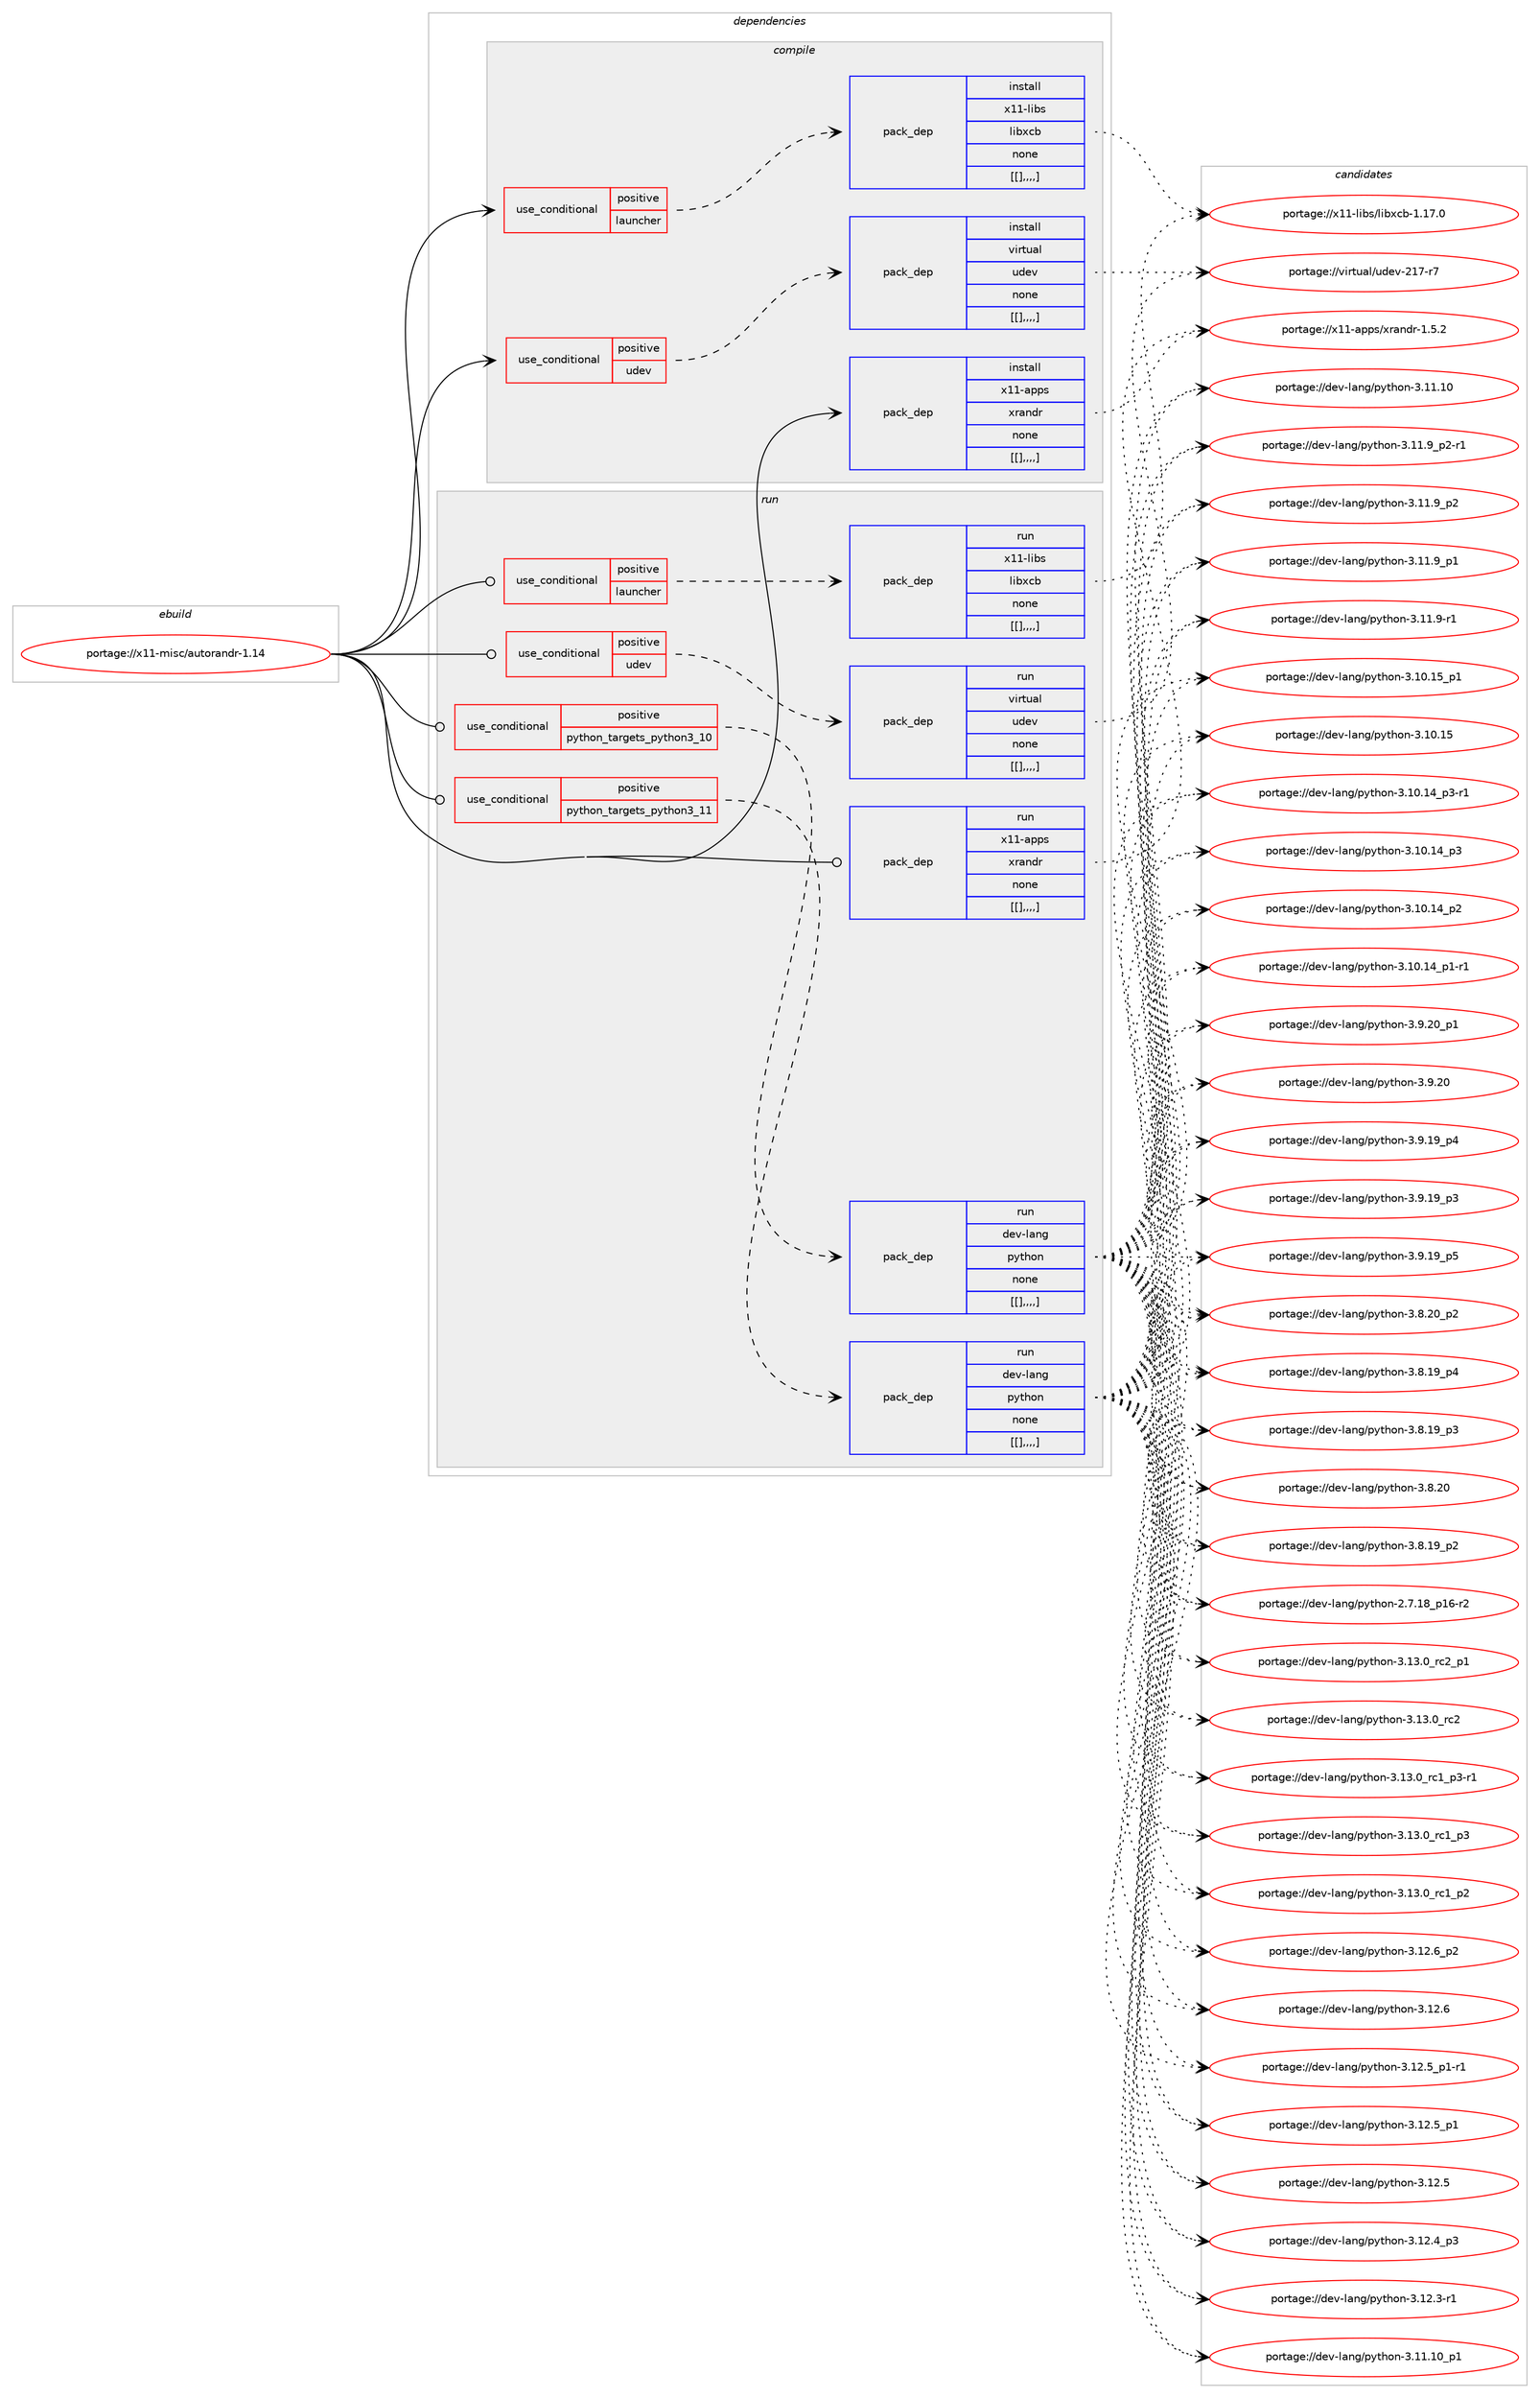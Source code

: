 digraph prolog {

# *************
# Graph options
# *************

newrank=true;
concentrate=true;
compound=true;
graph [rankdir=LR,fontname=Helvetica,fontsize=10,ranksep=1.5];#, ranksep=2.5, nodesep=0.2];
edge  [arrowhead=vee];
node  [fontname=Helvetica,fontsize=10];

# **********
# The ebuild
# **********

subgraph cluster_leftcol {
color=gray;
label=<<i>ebuild</i>>;
id [label="portage://x11-misc/autorandr-1.14", color=red, width=4, href="../x11-misc/autorandr-1.14.svg"];
}

# ****************
# The dependencies
# ****************

subgraph cluster_midcol {
color=gray;
label=<<i>dependencies</i>>;
subgraph cluster_compile {
fillcolor="#eeeeee";
style=filled;
label=<<i>compile</i>>;
subgraph cond127408 {
dependency473779 [label=<<TABLE BORDER="0" CELLBORDER="1" CELLSPACING="0" CELLPADDING="4"><TR><TD ROWSPAN="3" CELLPADDING="10">use_conditional</TD></TR><TR><TD>positive</TD></TR><TR><TD>launcher</TD></TR></TABLE>>, shape=none, color=red];
subgraph pack342966 {
dependency473780 [label=<<TABLE BORDER="0" CELLBORDER="1" CELLSPACING="0" CELLPADDING="4" WIDTH="220"><TR><TD ROWSPAN="6" CELLPADDING="30">pack_dep</TD></TR><TR><TD WIDTH="110">install</TD></TR><TR><TD>x11-libs</TD></TR><TR><TD>libxcb</TD></TR><TR><TD>none</TD></TR><TR><TD>[[],,,,]</TD></TR></TABLE>>, shape=none, color=blue];
}
dependency473779:e -> dependency473780:w [weight=20,style="dashed",arrowhead="vee"];
}
id:e -> dependency473779:w [weight=20,style="solid",arrowhead="vee"];
subgraph cond127409 {
dependency473781 [label=<<TABLE BORDER="0" CELLBORDER="1" CELLSPACING="0" CELLPADDING="4"><TR><TD ROWSPAN="3" CELLPADDING="10">use_conditional</TD></TR><TR><TD>positive</TD></TR><TR><TD>udev</TD></TR></TABLE>>, shape=none, color=red];
subgraph pack342967 {
dependency473782 [label=<<TABLE BORDER="0" CELLBORDER="1" CELLSPACING="0" CELLPADDING="4" WIDTH="220"><TR><TD ROWSPAN="6" CELLPADDING="30">pack_dep</TD></TR><TR><TD WIDTH="110">install</TD></TR><TR><TD>virtual</TD></TR><TR><TD>udev</TD></TR><TR><TD>none</TD></TR><TR><TD>[[],,,,]</TD></TR></TABLE>>, shape=none, color=blue];
}
dependency473781:e -> dependency473782:w [weight=20,style="dashed",arrowhead="vee"];
}
id:e -> dependency473781:w [weight=20,style="solid",arrowhead="vee"];
subgraph pack342968 {
dependency473783 [label=<<TABLE BORDER="0" CELLBORDER="1" CELLSPACING="0" CELLPADDING="4" WIDTH="220"><TR><TD ROWSPAN="6" CELLPADDING="30">pack_dep</TD></TR><TR><TD WIDTH="110">install</TD></TR><TR><TD>x11-apps</TD></TR><TR><TD>xrandr</TD></TR><TR><TD>none</TD></TR><TR><TD>[[],,,,]</TD></TR></TABLE>>, shape=none, color=blue];
}
id:e -> dependency473783:w [weight=20,style="solid",arrowhead="vee"];
}
subgraph cluster_compileandrun {
fillcolor="#eeeeee";
style=filled;
label=<<i>compile and run</i>>;
}
subgraph cluster_run {
fillcolor="#eeeeee";
style=filled;
label=<<i>run</i>>;
subgraph cond127410 {
dependency473784 [label=<<TABLE BORDER="0" CELLBORDER="1" CELLSPACING="0" CELLPADDING="4"><TR><TD ROWSPAN="3" CELLPADDING="10">use_conditional</TD></TR><TR><TD>positive</TD></TR><TR><TD>launcher</TD></TR></TABLE>>, shape=none, color=red];
subgraph pack342969 {
dependency473785 [label=<<TABLE BORDER="0" CELLBORDER="1" CELLSPACING="0" CELLPADDING="4" WIDTH="220"><TR><TD ROWSPAN="6" CELLPADDING="30">pack_dep</TD></TR><TR><TD WIDTH="110">run</TD></TR><TR><TD>x11-libs</TD></TR><TR><TD>libxcb</TD></TR><TR><TD>none</TD></TR><TR><TD>[[],,,,]</TD></TR></TABLE>>, shape=none, color=blue];
}
dependency473784:e -> dependency473785:w [weight=20,style="dashed",arrowhead="vee"];
}
id:e -> dependency473784:w [weight=20,style="solid",arrowhead="odot"];
subgraph cond127411 {
dependency473786 [label=<<TABLE BORDER="0" CELLBORDER="1" CELLSPACING="0" CELLPADDING="4"><TR><TD ROWSPAN="3" CELLPADDING="10">use_conditional</TD></TR><TR><TD>positive</TD></TR><TR><TD>python_targets_python3_10</TD></TR></TABLE>>, shape=none, color=red];
subgraph pack342970 {
dependency473787 [label=<<TABLE BORDER="0" CELLBORDER="1" CELLSPACING="0" CELLPADDING="4" WIDTH="220"><TR><TD ROWSPAN="6" CELLPADDING="30">pack_dep</TD></TR><TR><TD WIDTH="110">run</TD></TR><TR><TD>dev-lang</TD></TR><TR><TD>python</TD></TR><TR><TD>none</TD></TR><TR><TD>[[],,,,]</TD></TR></TABLE>>, shape=none, color=blue];
}
dependency473786:e -> dependency473787:w [weight=20,style="dashed",arrowhead="vee"];
}
id:e -> dependency473786:w [weight=20,style="solid",arrowhead="odot"];
subgraph cond127412 {
dependency473788 [label=<<TABLE BORDER="0" CELLBORDER="1" CELLSPACING="0" CELLPADDING="4"><TR><TD ROWSPAN="3" CELLPADDING="10">use_conditional</TD></TR><TR><TD>positive</TD></TR><TR><TD>python_targets_python3_11</TD></TR></TABLE>>, shape=none, color=red];
subgraph pack342971 {
dependency473789 [label=<<TABLE BORDER="0" CELLBORDER="1" CELLSPACING="0" CELLPADDING="4" WIDTH="220"><TR><TD ROWSPAN="6" CELLPADDING="30">pack_dep</TD></TR><TR><TD WIDTH="110">run</TD></TR><TR><TD>dev-lang</TD></TR><TR><TD>python</TD></TR><TR><TD>none</TD></TR><TR><TD>[[],,,,]</TD></TR></TABLE>>, shape=none, color=blue];
}
dependency473788:e -> dependency473789:w [weight=20,style="dashed",arrowhead="vee"];
}
id:e -> dependency473788:w [weight=20,style="solid",arrowhead="odot"];
subgraph cond127413 {
dependency473790 [label=<<TABLE BORDER="0" CELLBORDER="1" CELLSPACING="0" CELLPADDING="4"><TR><TD ROWSPAN="3" CELLPADDING="10">use_conditional</TD></TR><TR><TD>positive</TD></TR><TR><TD>udev</TD></TR></TABLE>>, shape=none, color=red];
subgraph pack342972 {
dependency473791 [label=<<TABLE BORDER="0" CELLBORDER="1" CELLSPACING="0" CELLPADDING="4" WIDTH="220"><TR><TD ROWSPAN="6" CELLPADDING="30">pack_dep</TD></TR><TR><TD WIDTH="110">run</TD></TR><TR><TD>virtual</TD></TR><TR><TD>udev</TD></TR><TR><TD>none</TD></TR><TR><TD>[[],,,,]</TD></TR></TABLE>>, shape=none, color=blue];
}
dependency473790:e -> dependency473791:w [weight=20,style="dashed",arrowhead="vee"];
}
id:e -> dependency473790:w [weight=20,style="solid",arrowhead="odot"];
subgraph pack342973 {
dependency473792 [label=<<TABLE BORDER="0" CELLBORDER="1" CELLSPACING="0" CELLPADDING="4" WIDTH="220"><TR><TD ROWSPAN="6" CELLPADDING="30">pack_dep</TD></TR><TR><TD WIDTH="110">run</TD></TR><TR><TD>x11-apps</TD></TR><TR><TD>xrandr</TD></TR><TR><TD>none</TD></TR><TR><TD>[[],,,,]</TD></TR></TABLE>>, shape=none, color=blue];
}
id:e -> dependency473792:w [weight=20,style="solid",arrowhead="odot"];
}
}

# **************
# The candidates
# **************

subgraph cluster_choices {
rank=same;
color=gray;
label=<<i>candidates</i>>;

subgraph choice342966 {
color=black;
nodesep=1;
choice120494945108105981154710810598120999845494649554648 [label="portage://x11-libs/libxcb-1.17.0", color=red, width=4,href="../x11-libs/libxcb-1.17.0.svg"];
dependency473780:e -> choice120494945108105981154710810598120999845494649554648:w [style=dotted,weight="100"];
}
subgraph choice342967 {
color=black;
nodesep=1;
choice1181051141161179710847117100101118455049554511455 [label="portage://virtual/udev-217-r7", color=red, width=4,href="../virtual/udev-217-r7.svg"];
dependency473782:e -> choice1181051141161179710847117100101118455049554511455:w [style=dotted,weight="100"];
}
subgraph choice342968 {
color=black;
nodesep=1;
choice120494945971121121154712011497110100114454946534650 [label="portage://x11-apps/xrandr-1.5.2", color=red, width=4,href="../x11-apps/xrandr-1.5.2.svg"];
dependency473783:e -> choice120494945971121121154712011497110100114454946534650:w [style=dotted,weight="100"];
}
subgraph choice342969 {
color=black;
nodesep=1;
choice120494945108105981154710810598120999845494649554648 [label="portage://x11-libs/libxcb-1.17.0", color=red, width=4,href="../x11-libs/libxcb-1.17.0.svg"];
dependency473785:e -> choice120494945108105981154710810598120999845494649554648:w [style=dotted,weight="100"];
}
subgraph choice342970 {
color=black;
nodesep=1;
choice100101118451089711010347112121116104111110455146495146489511499509511249 [label="portage://dev-lang/python-3.13.0_rc2_p1", color=red, width=4,href="../dev-lang/python-3.13.0_rc2_p1.svg"];
choice10010111845108971101034711212111610411111045514649514648951149950 [label="portage://dev-lang/python-3.13.0_rc2", color=red, width=4,href="../dev-lang/python-3.13.0_rc2.svg"];
choice1001011184510897110103471121211161041111104551464951464895114994995112514511449 [label="portage://dev-lang/python-3.13.0_rc1_p3-r1", color=red, width=4,href="../dev-lang/python-3.13.0_rc1_p3-r1.svg"];
choice100101118451089711010347112121116104111110455146495146489511499499511251 [label="portage://dev-lang/python-3.13.0_rc1_p3", color=red, width=4,href="../dev-lang/python-3.13.0_rc1_p3.svg"];
choice100101118451089711010347112121116104111110455146495146489511499499511250 [label="portage://dev-lang/python-3.13.0_rc1_p2", color=red, width=4,href="../dev-lang/python-3.13.0_rc1_p2.svg"];
choice100101118451089711010347112121116104111110455146495046549511250 [label="portage://dev-lang/python-3.12.6_p2", color=red, width=4,href="../dev-lang/python-3.12.6_p2.svg"];
choice10010111845108971101034711212111610411111045514649504654 [label="portage://dev-lang/python-3.12.6", color=red, width=4,href="../dev-lang/python-3.12.6.svg"];
choice1001011184510897110103471121211161041111104551464950465395112494511449 [label="portage://dev-lang/python-3.12.5_p1-r1", color=red, width=4,href="../dev-lang/python-3.12.5_p1-r1.svg"];
choice100101118451089711010347112121116104111110455146495046539511249 [label="portage://dev-lang/python-3.12.5_p1", color=red, width=4,href="../dev-lang/python-3.12.5_p1.svg"];
choice10010111845108971101034711212111610411111045514649504653 [label="portage://dev-lang/python-3.12.5", color=red, width=4,href="../dev-lang/python-3.12.5.svg"];
choice100101118451089711010347112121116104111110455146495046529511251 [label="portage://dev-lang/python-3.12.4_p3", color=red, width=4,href="../dev-lang/python-3.12.4_p3.svg"];
choice100101118451089711010347112121116104111110455146495046514511449 [label="portage://dev-lang/python-3.12.3-r1", color=red, width=4,href="../dev-lang/python-3.12.3-r1.svg"];
choice10010111845108971101034711212111610411111045514649494649489511249 [label="portage://dev-lang/python-3.11.10_p1", color=red, width=4,href="../dev-lang/python-3.11.10_p1.svg"];
choice1001011184510897110103471121211161041111104551464949464948 [label="portage://dev-lang/python-3.11.10", color=red, width=4,href="../dev-lang/python-3.11.10.svg"];
choice1001011184510897110103471121211161041111104551464949465795112504511449 [label="portage://dev-lang/python-3.11.9_p2-r1", color=red, width=4,href="../dev-lang/python-3.11.9_p2-r1.svg"];
choice100101118451089711010347112121116104111110455146494946579511250 [label="portage://dev-lang/python-3.11.9_p2", color=red, width=4,href="../dev-lang/python-3.11.9_p2.svg"];
choice100101118451089711010347112121116104111110455146494946579511249 [label="portage://dev-lang/python-3.11.9_p1", color=red, width=4,href="../dev-lang/python-3.11.9_p1.svg"];
choice100101118451089711010347112121116104111110455146494946574511449 [label="portage://dev-lang/python-3.11.9-r1", color=red, width=4,href="../dev-lang/python-3.11.9-r1.svg"];
choice10010111845108971101034711212111610411111045514649484649539511249 [label="portage://dev-lang/python-3.10.15_p1", color=red, width=4,href="../dev-lang/python-3.10.15_p1.svg"];
choice1001011184510897110103471121211161041111104551464948464953 [label="portage://dev-lang/python-3.10.15", color=red, width=4,href="../dev-lang/python-3.10.15.svg"];
choice100101118451089711010347112121116104111110455146494846495295112514511449 [label="portage://dev-lang/python-3.10.14_p3-r1", color=red, width=4,href="../dev-lang/python-3.10.14_p3-r1.svg"];
choice10010111845108971101034711212111610411111045514649484649529511251 [label="portage://dev-lang/python-3.10.14_p3", color=red, width=4,href="../dev-lang/python-3.10.14_p3.svg"];
choice10010111845108971101034711212111610411111045514649484649529511250 [label="portage://dev-lang/python-3.10.14_p2", color=red, width=4,href="../dev-lang/python-3.10.14_p2.svg"];
choice100101118451089711010347112121116104111110455146494846495295112494511449 [label="portage://dev-lang/python-3.10.14_p1-r1", color=red, width=4,href="../dev-lang/python-3.10.14_p1-r1.svg"];
choice100101118451089711010347112121116104111110455146574650489511249 [label="portage://dev-lang/python-3.9.20_p1", color=red, width=4,href="../dev-lang/python-3.9.20_p1.svg"];
choice10010111845108971101034711212111610411111045514657465048 [label="portage://dev-lang/python-3.9.20", color=red, width=4,href="../dev-lang/python-3.9.20.svg"];
choice100101118451089711010347112121116104111110455146574649579511253 [label="portage://dev-lang/python-3.9.19_p5", color=red, width=4,href="../dev-lang/python-3.9.19_p5.svg"];
choice100101118451089711010347112121116104111110455146574649579511252 [label="portage://dev-lang/python-3.9.19_p4", color=red, width=4,href="../dev-lang/python-3.9.19_p4.svg"];
choice100101118451089711010347112121116104111110455146574649579511251 [label="portage://dev-lang/python-3.9.19_p3", color=red, width=4,href="../dev-lang/python-3.9.19_p3.svg"];
choice100101118451089711010347112121116104111110455146564650489511250 [label="portage://dev-lang/python-3.8.20_p2", color=red, width=4,href="../dev-lang/python-3.8.20_p2.svg"];
choice10010111845108971101034711212111610411111045514656465048 [label="portage://dev-lang/python-3.8.20", color=red, width=4,href="../dev-lang/python-3.8.20.svg"];
choice100101118451089711010347112121116104111110455146564649579511252 [label="portage://dev-lang/python-3.8.19_p4", color=red, width=4,href="../dev-lang/python-3.8.19_p4.svg"];
choice100101118451089711010347112121116104111110455146564649579511251 [label="portage://dev-lang/python-3.8.19_p3", color=red, width=4,href="../dev-lang/python-3.8.19_p3.svg"];
choice100101118451089711010347112121116104111110455146564649579511250 [label="portage://dev-lang/python-3.8.19_p2", color=red, width=4,href="../dev-lang/python-3.8.19_p2.svg"];
choice100101118451089711010347112121116104111110455046554649569511249544511450 [label="portage://dev-lang/python-2.7.18_p16-r2", color=red, width=4,href="../dev-lang/python-2.7.18_p16-r2.svg"];
dependency473787:e -> choice100101118451089711010347112121116104111110455146495146489511499509511249:w [style=dotted,weight="100"];
dependency473787:e -> choice10010111845108971101034711212111610411111045514649514648951149950:w [style=dotted,weight="100"];
dependency473787:e -> choice1001011184510897110103471121211161041111104551464951464895114994995112514511449:w [style=dotted,weight="100"];
dependency473787:e -> choice100101118451089711010347112121116104111110455146495146489511499499511251:w [style=dotted,weight="100"];
dependency473787:e -> choice100101118451089711010347112121116104111110455146495146489511499499511250:w [style=dotted,weight="100"];
dependency473787:e -> choice100101118451089711010347112121116104111110455146495046549511250:w [style=dotted,weight="100"];
dependency473787:e -> choice10010111845108971101034711212111610411111045514649504654:w [style=dotted,weight="100"];
dependency473787:e -> choice1001011184510897110103471121211161041111104551464950465395112494511449:w [style=dotted,weight="100"];
dependency473787:e -> choice100101118451089711010347112121116104111110455146495046539511249:w [style=dotted,weight="100"];
dependency473787:e -> choice10010111845108971101034711212111610411111045514649504653:w [style=dotted,weight="100"];
dependency473787:e -> choice100101118451089711010347112121116104111110455146495046529511251:w [style=dotted,weight="100"];
dependency473787:e -> choice100101118451089711010347112121116104111110455146495046514511449:w [style=dotted,weight="100"];
dependency473787:e -> choice10010111845108971101034711212111610411111045514649494649489511249:w [style=dotted,weight="100"];
dependency473787:e -> choice1001011184510897110103471121211161041111104551464949464948:w [style=dotted,weight="100"];
dependency473787:e -> choice1001011184510897110103471121211161041111104551464949465795112504511449:w [style=dotted,weight="100"];
dependency473787:e -> choice100101118451089711010347112121116104111110455146494946579511250:w [style=dotted,weight="100"];
dependency473787:e -> choice100101118451089711010347112121116104111110455146494946579511249:w [style=dotted,weight="100"];
dependency473787:e -> choice100101118451089711010347112121116104111110455146494946574511449:w [style=dotted,weight="100"];
dependency473787:e -> choice10010111845108971101034711212111610411111045514649484649539511249:w [style=dotted,weight="100"];
dependency473787:e -> choice1001011184510897110103471121211161041111104551464948464953:w [style=dotted,weight="100"];
dependency473787:e -> choice100101118451089711010347112121116104111110455146494846495295112514511449:w [style=dotted,weight="100"];
dependency473787:e -> choice10010111845108971101034711212111610411111045514649484649529511251:w [style=dotted,weight="100"];
dependency473787:e -> choice10010111845108971101034711212111610411111045514649484649529511250:w [style=dotted,weight="100"];
dependency473787:e -> choice100101118451089711010347112121116104111110455146494846495295112494511449:w [style=dotted,weight="100"];
dependency473787:e -> choice100101118451089711010347112121116104111110455146574650489511249:w [style=dotted,weight="100"];
dependency473787:e -> choice10010111845108971101034711212111610411111045514657465048:w [style=dotted,weight="100"];
dependency473787:e -> choice100101118451089711010347112121116104111110455146574649579511253:w [style=dotted,weight="100"];
dependency473787:e -> choice100101118451089711010347112121116104111110455146574649579511252:w [style=dotted,weight="100"];
dependency473787:e -> choice100101118451089711010347112121116104111110455146574649579511251:w [style=dotted,weight="100"];
dependency473787:e -> choice100101118451089711010347112121116104111110455146564650489511250:w [style=dotted,weight="100"];
dependency473787:e -> choice10010111845108971101034711212111610411111045514656465048:w [style=dotted,weight="100"];
dependency473787:e -> choice100101118451089711010347112121116104111110455146564649579511252:w [style=dotted,weight="100"];
dependency473787:e -> choice100101118451089711010347112121116104111110455146564649579511251:w [style=dotted,weight="100"];
dependency473787:e -> choice100101118451089711010347112121116104111110455146564649579511250:w [style=dotted,weight="100"];
dependency473787:e -> choice100101118451089711010347112121116104111110455046554649569511249544511450:w [style=dotted,weight="100"];
}
subgraph choice342971 {
color=black;
nodesep=1;
choice100101118451089711010347112121116104111110455146495146489511499509511249 [label="portage://dev-lang/python-3.13.0_rc2_p1", color=red, width=4,href="../dev-lang/python-3.13.0_rc2_p1.svg"];
choice10010111845108971101034711212111610411111045514649514648951149950 [label="portage://dev-lang/python-3.13.0_rc2", color=red, width=4,href="../dev-lang/python-3.13.0_rc2.svg"];
choice1001011184510897110103471121211161041111104551464951464895114994995112514511449 [label="portage://dev-lang/python-3.13.0_rc1_p3-r1", color=red, width=4,href="../dev-lang/python-3.13.0_rc1_p3-r1.svg"];
choice100101118451089711010347112121116104111110455146495146489511499499511251 [label="portage://dev-lang/python-3.13.0_rc1_p3", color=red, width=4,href="../dev-lang/python-3.13.0_rc1_p3.svg"];
choice100101118451089711010347112121116104111110455146495146489511499499511250 [label="portage://dev-lang/python-3.13.0_rc1_p2", color=red, width=4,href="../dev-lang/python-3.13.0_rc1_p2.svg"];
choice100101118451089711010347112121116104111110455146495046549511250 [label="portage://dev-lang/python-3.12.6_p2", color=red, width=4,href="../dev-lang/python-3.12.6_p2.svg"];
choice10010111845108971101034711212111610411111045514649504654 [label="portage://dev-lang/python-3.12.6", color=red, width=4,href="../dev-lang/python-3.12.6.svg"];
choice1001011184510897110103471121211161041111104551464950465395112494511449 [label="portage://dev-lang/python-3.12.5_p1-r1", color=red, width=4,href="../dev-lang/python-3.12.5_p1-r1.svg"];
choice100101118451089711010347112121116104111110455146495046539511249 [label="portage://dev-lang/python-3.12.5_p1", color=red, width=4,href="../dev-lang/python-3.12.5_p1.svg"];
choice10010111845108971101034711212111610411111045514649504653 [label="portage://dev-lang/python-3.12.5", color=red, width=4,href="../dev-lang/python-3.12.5.svg"];
choice100101118451089711010347112121116104111110455146495046529511251 [label="portage://dev-lang/python-3.12.4_p3", color=red, width=4,href="../dev-lang/python-3.12.4_p3.svg"];
choice100101118451089711010347112121116104111110455146495046514511449 [label="portage://dev-lang/python-3.12.3-r1", color=red, width=4,href="../dev-lang/python-3.12.3-r1.svg"];
choice10010111845108971101034711212111610411111045514649494649489511249 [label="portage://dev-lang/python-3.11.10_p1", color=red, width=4,href="../dev-lang/python-3.11.10_p1.svg"];
choice1001011184510897110103471121211161041111104551464949464948 [label="portage://dev-lang/python-3.11.10", color=red, width=4,href="../dev-lang/python-3.11.10.svg"];
choice1001011184510897110103471121211161041111104551464949465795112504511449 [label="portage://dev-lang/python-3.11.9_p2-r1", color=red, width=4,href="../dev-lang/python-3.11.9_p2-r1.svg"];
choice100101118451089711010347112121116104111110455146494946579511250 [label="portage://dev-lang/python-3.11.9_p2", color=red, width=4,href="../dev-lang/python-3.11.9_p2.svg"];
choice100101118451089711010347112121116104111110455146494946579511249 [label="portage://dev-lang/python-3.11.9_p1", color=red, width=4,href="../dev-lang/python-3.11.9_p1.svg"];
choice100101118451089711010347112121116104111110455146494946574511449 [label="portage://dev-lang/python-3.11.9-r1", color=red, width=4,href="../dev-lang/python-3.11.9-r1.svg"];
choice10010111845108971101034711212111610411111045514649484649539511249 [label="portage://dev-lang/python-3.10.15_p1", color=red, width=4,href="../dev-lang/python-3.10.15_p1.svg"];
choice1001011184510897110103471121211161041111104551464948464953 [label="portage://dev-lang/python-3.10.15", color=red, width=4,href="../dev-lang/python-3.10.15.svg"];
choice100101118451089711010347112121116104111110455146494846495295112514511449 [label="portage://dev-lang/python-3.10.14_p3-r1", color=red, width=4,href="../dev-lang/python-3.10.14_p3-r1.svg"];
choice10010111845108971101034711212111610411111045514649484649529511251 [label="portage://dev-lang/python-3.10.14_p3", color=red, width=4,href="../dev-lang/python-3.10.14_p3.svg"];
choice10010111845108971101034711212111610411111045514649484649529511250 [label="portage://dev-lang/python-3.10.14_p2", color=red, width=4,href="../dev-lang/python-3.10.14_p2.svg"];
choice100101118451089711010347112121116104111110455146494846495295112494511449 [label="portage://dev-lang/python-3.10.14_p1-r1", color=red, width=4,href="../dev-lang/python-3.10.14_p1-r1.svg"];
choice100101118451089711010347112121116104111110455146574650489511249 [label="portage://dev-lang/python-3.9.20_p1", color=red, width=4,href="../dev-lang/python-3.9.20_p1.svg"];
choice10010111845108971101034711212111610411111045514657465048 [label="portage://dev-lang/python-3.9.20", color=red, width=4,href="../dev-lang/python-3.9.20.svg"];
choice100101118451089711010347112121116104111110455146574649579511253 [label="portage://dev-lang/python-3.9.19_p5", color=red, width=4,href="../dev-lang/python-3.9.19_p5.svg"];
choice100101118451089711010347112121116104111110455146574649579511252 [label="portage://dev-lang/python-3.9.19_p4", color=red, width=4,href="../dev-lang/python-3.9.19_p4.svg"];
choice100101118451089711010347112121116104111110455146574649579511251 [label="portage://dev-lang/python-3.9.19_p3", color=red, width=4,href="../dev-lang/python-3.9.19_p3.svg"];
choice100101118451089711010347112121116104111110455146564650489511250 [label="portage://dev-lang/python-3.8.20_p2", color=red, width=4,href="../dev-lang/python-3.8.20_p2.svg"];
choice10010111845108971101034711212111610411111045514656465048 [label="portage://dev-lang/python-3.8.20", color=red, width=4,href="../dev-lang/python-3.8.20.svg"];
choice100101118451089711010347112121116104111110455146564649579511252 [label="portage://dev-lang/python-3.8.19_p4", color=red, width=4,href="../dev-lang/python-3.8.19_p4.svg"];
choice100101118451089711010347112121116104111110455146564649579511251 [label="portage://dev-lang/python-3.8.19_p3", color=red, width=4,href="../dev-lang/python-3.8.19_p3.svg"];
choice100101118451089711010347112121116104111110455146564649579511250 [label="portage://dev-lang/python-3.8.19_p2", color=red, width=4,href="../dev-lang/python-3.8.19_p2.svg"];
choice100101118451089711010347112121116104111110455046554649569511249544511450 [label="portage://dev-lang/python-2.7.18_p16-r2", color=red, width=4,href="../dev-lang/python-2.7.18_p16-r2.svg"];
dependency473789:e -> choice100101118451089711010347112121116104111110455146495146489511499509511249:w [style=dotted,weight="100"];
dependency473789:e -> choice10010111845108971101034711212111610411111045514649514648951149950:w [style=dotted,weight="100"];
dependency473789:e -> choice1001011184510897110103471121211161041111104551464951464895114994995112514511449:w [style=dotted,weight="100"];
dependency473789:e -> choice100101118451089711010347112121116104111110455146495146489511499499511251:w [style=dotted,weight="100"];
dependency473789:e -> choice100101118451089711010347112121116104111110455146495146489511499499511250:w [style=dotted,weight="100"];
dependency473789:e -> choice100101118451089711010347112121116104111110455146495046549511250:w [style=dotted,weight="100"];
dependency473789:e -> choice10010111845108971101034711212111610411111045514649504654:w [style=dotted,weight="100"];
dependency473789:e -> choice1001011184510897110103471121211161041111104551464950465395112494511449:w [style=dotted,weight="100"];
dependency473789:e -> choice100101118451089711010347112121116104111110455146495046539511249:w [style=dotted,weight="100"];
dependency473789:e -> choice10010111845108971101034711212111610411111045514649504653:w [style=dotted,weight="100"];
dependency473789:e -> choice100101118451089711010347112121116104111110455146495046529511251:w [style=dotted,weight="100"];
dependency473789:e -> choice100101118451089711010347112121116104111110455146495046514511449:w [style=dotted,weight="100"];
dependency473789:e -> choice10010111845108971101034711212111610411111045514649494649489511249:w [style=dotted,weight="100"];
dependency473789:e -> choice1001011184510897110103471121211161041111104551464949464948:w [style=dotted,weight="100"];
dependency473789:e -> choice1001011184510897110103471121211161041111104551464949465795112504511449:w [style=dotted,weight="100"];
dependency473789:e -> choice100101118451089711010347112121116104111110455146494946579511250:w [style=dotted,weight="100"];
dependency473789:e -> choice100101118451089711010347112121116104111110455146494946579511249:w [style=dotted,weight="100"];
dependency473789:e -> choice100101118451089711010347112121116104111110455146494946574511449:w [style=dotted,weight="100"];
dependency473789:e -> choice10010111845108971101034711212111610411111045514649484649539511249:w [style=dotted,weight="100"];
dependency473789:e -> choice1001011184510897110103471121211161041111104551464948464953:w [style=dotted,weight="100"];
dependency473789:e -> choice100101118451089711010347112121116104111110455146494846495295112514511449:w [style=dotted,weight="100"];
dependency473789:e -> choice10010111845108971101034711212111610411111045514649484649529511251:w [style=dotted,weight="100"];
dependency473789:e -> choice10010111845108971101034711212111610411111045514649484649529511250:w [style=dotted,weight="100"];
dependency473789:e -> choice100101118451089711010347112121116104111110455146494846495295112494511449:w [style=dotted,weight="100"];
dependency473789:e -> choice100101118451089711010347112121116104111110455146574650489511249:w [style=dotted,weight="100"];
dependency473789:e -> choice10010111845108971101034711212111610411111045514657465048:w [style=dotted,weight="100"];
dependency473789:e -> choice100101118451089711010347112121116104111110455146574649579511253:w [style=dotted,weight="100"];
dependency473789:e -> choice100101118451089711010347112121116104111110455146574649579511252:w [style=dotted,weight="100"];
dependency473789:e -> choice100101118451089711010347112121116104111110455146574649579511251:w [style=dotted,weight="100"];
dependency473789:e -> choice100101118451089711010347112121116104111110455146564650489511250:w [style=dotted,weight="100"];
dependency473789:e -> choice10010111845108971101034711212111610411111045514656465048:w [style=dotted,weight="100"];
dependency473789:e -> choice100101118451089711010347112121116104111110455146564649579511252:w [style=dotted,weight="100"];
dependency473789:e -> choice100101118451089711010347112121116104111110455146564649579511251:w [style=dotted,weight="100"];
dependency473789:e -> choice100101118451089711010347112121116104111110455146564649579511250:w [style=dotted,weight="100"];
dependency473789:e -> choice100101118451089711010347112121116104111110455046554649569511249544511450:w [style=dotted,weight="100"];
}
subgraph choice342972 {
color=black;
nodesep=1;
choice1181051141161179710847117100101118455049554511455 [label="portage://virtual/udev-217-r7", color=red, width=4,href="../virtual/udev-217-r7.svg"];
dependency473791:e -> choice1181051141161179710847117100101118455049554511455:w [style=dotted,weight="100"];
}
subgraph choice342973 {
color=black;
nodesep=1;
choice120494945971121121154712011497110100114454946534650 [label="portage://x11-apps/xrandr-1.5.2", color=red, width=4,href="../x11-apps/xrandr-1.5.2.svg"];
dependency473792:e -> choice120494945971121121154712011497110100114454946534650:w [style=dotted,weight="100"];
}
}

}

